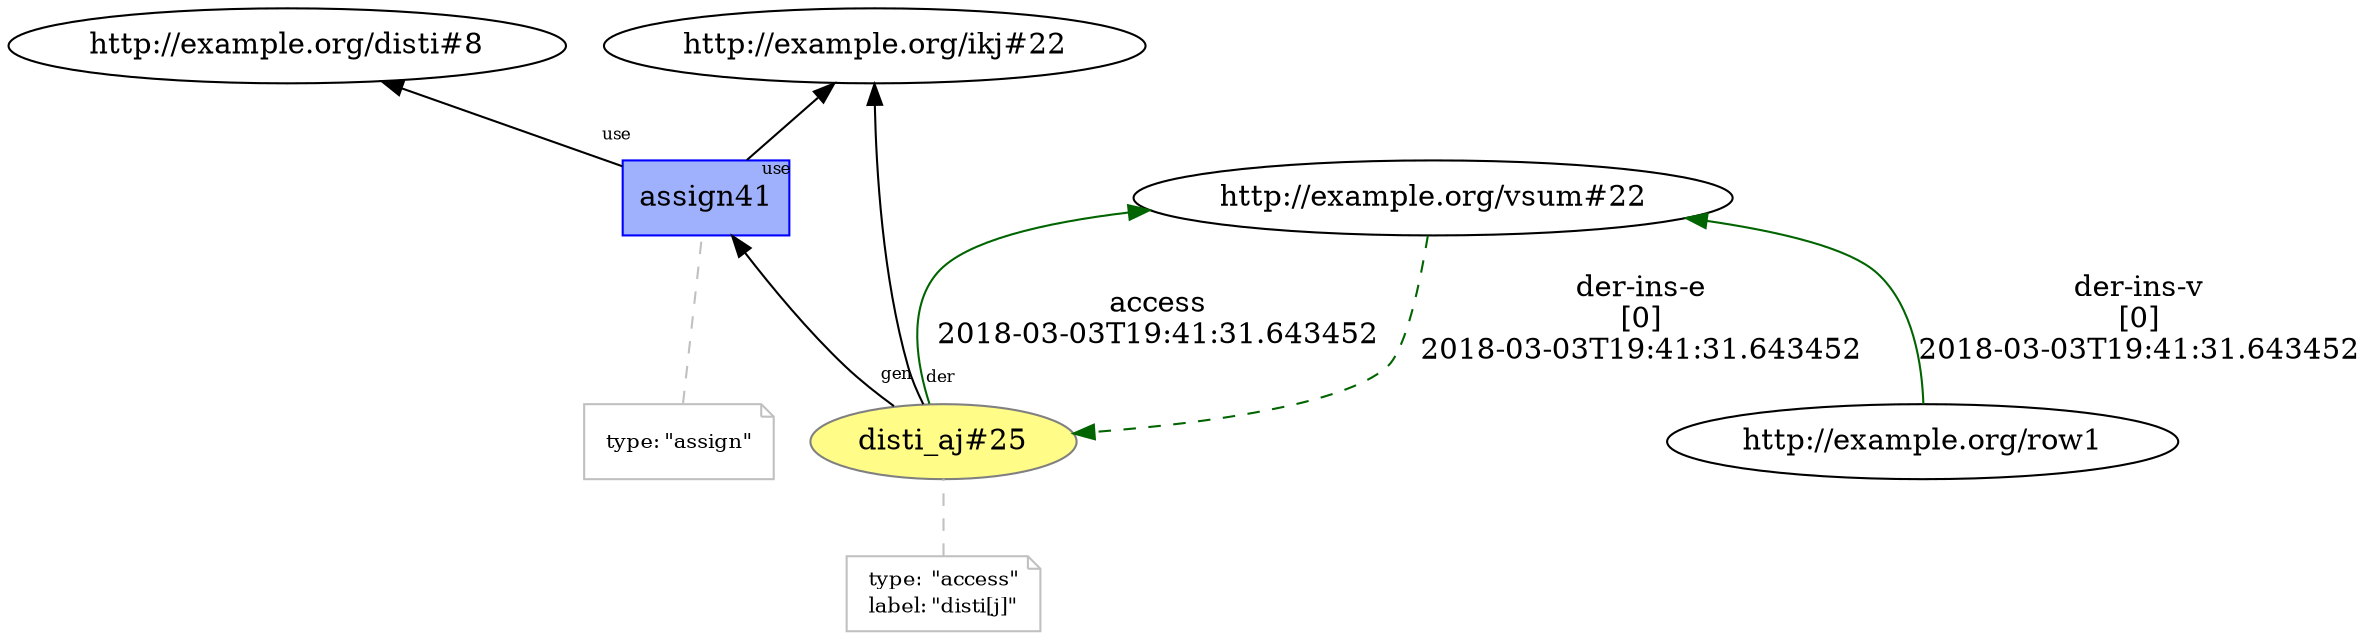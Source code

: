digraph "PROV" { size="16,12"; rankdir="BT";
"http://example.org/disti_aj#25" [fillcolor="#FFFC87",color="#808080",style="filled",label="disti_aj#25",URL="http://example.org/disti_aj#25"]
"-attrs0" [color="gray",shape="note",fontsize="10",fontcolor="black",label=<<TABLE cellpadding="0" border="0">
	<TR>
	    <TD align="left">type:</TD>
	    <TD align="left">&quot;access&quot;</TD>
	</TR>
	<TR>
	    <TD align="left">label:</TD>
	    <TD align="left">&quot;disti[j]&quot;</TD>
	</TR>
</TABLE>>]
"-attrs0" -> "http://example.org/disti_aj#25" [color="gray",style="dashed",arrowhead="none"]
"http://example.org/row1" -> "http://example.org/vsum#22" [labelfontsize="8",labeldistance="1.5",color="darkgreen",labelangle="60.0",rotation="20",label="der-ins-v
[0]
2018-03-03T19:41:31.643452"]
"http://example.org/vsum#22" -> "http://example.org/disti_aj#25" [labelfontsize="8",labeldistance="1.5",color="darkgreen",labelangle="60.0",rotation="20",label="der-ins-e
[0]
2018-03-03T19:41:31.643452",style="dashed"]
"http://example.org/disti_aj#25" -> "http://example.org/vsum#22" [labelfontsize="8",labeldistance="1.5",color="darkgreen",labelangle="60.0",rotation="20",label="access
2018-03-03T19:41:31.643452"]
"http://example.org/assign41" [fillcolor="#9FB1FC",color="#0000FF",shape="polygon",sides="4",style="filled",label="assign41",URL="http://example.org/assign41"]
"-attrs1" [color="gray",shape="note",fontsize="10",fontcolor="black",label=<<TABLE cellpadding="0" border="0">
	<TR>
	    <TD align="left">type:</TD>
	    <TD align="left">&quot;assign&quot;</TD>
	</TR>
</TABLE>>]
"-attrs1" -> "http://example.org/assign41" [color="gray",style="dashed",arrowhead="none"]
"http://example.org/assign41" -> "http://example.org/ikj#22" [labelfontsize="8",labeldistance="1.5",labelangle="60.0",rotation="20",taillabel="use"]
"http://example.org/disti_aj#25" -> "http://example.org/ikj#22" [labelfontsize="8",labeldistance="1.5",labelangle="60.0",rotation="20",taillabel="der"]
"http://example.org/disti_aj#25" -> "http://example.org/assign41" [labelfontsize="8",labeldistance="1.5",labelangle="60.0",rotation="20",taillabel="gen"]
"http://example.org/assign41" -> "http://example.org/disti#8" [labelfontsize="8",labeldistance="1.5",labelangle="60.0",rotation="20",taillabel="use"]
}